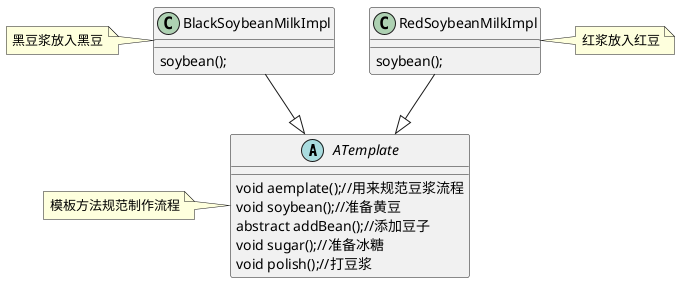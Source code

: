 @startuml

abstract ATemplate{
   void aemplate();//用来规范豆浆流程
   void soybean();//准备黄豆
   abstract addBean();//添加豆子
   void sugar();//准备冰糖
   void polish();//打豆浆
}
note left:模板方法规范制作流程

class BlackSoybeanMilkImpl{
    soybean();
}
note left:黑豆浆放入黑豆

class RedSoybeanMilkImpl{
    soybean();
}
note right:红浆放入红豆
BlackSoybeanMilkImpl --|> ATemplate

RedSoybeanMilkImpl --|> ATemplate
@enduml